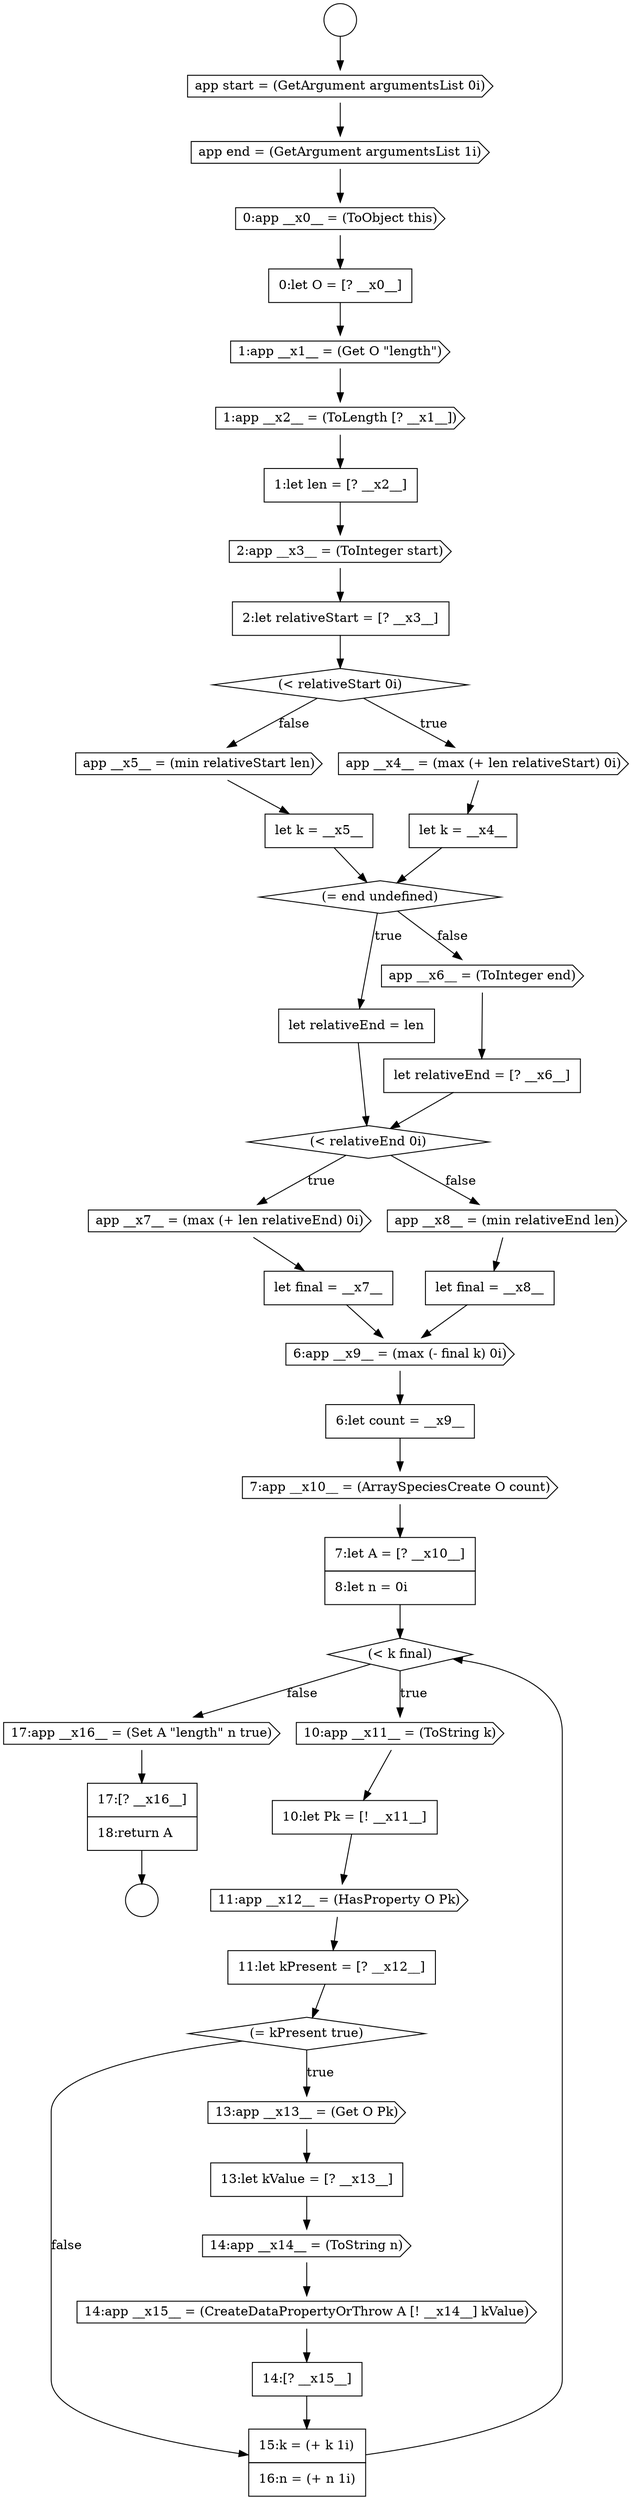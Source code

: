 digraph {
  node13993 [shape=cds, label=<<font color="black">6:app __x9__ = (max (- final k) 0i)</font>> color="black" fillcolor="white" style=filled]
  node13982 [shape=cds, label=<<font color="black">app __x5__ = (min relativeStart len)</font>> color="black" fillcolor="white" style=filled]
  node14007 [shape=none, margin=0, label=<<font color="black">
    <table border="0" cellborder="1" cellspacing="0" cellpadding="10">
      <tr><td align="left">14:[? __x15__]</td></tr>
    </table>
  </font>> color="black" fillcolor="white" style=filled]
  node13987 [shape=none, margin=0, label=<<font color="black">
    <table border="0" cellborder="1" cellspacing="0" cellpadding="10">
      <tr><td align="left">let relativeEnd = [? __x6__]</td></tr>
    </table>
  </font>> color="black" fillcolor="white" style=filled]
  node14004 [shape=none, margin=0, label=<<font color="black">
    <table border="0" cellborder="1" cellspacing="0" cellpadding="10">
      <tr><td align="left">13:let kValue = [? __x13__]</td></tr>
    </table>
  </font>> color="black" fillcolor="white" style=filled]
  node13976 [shape=none, margin=0, label=<<font color="black">
    <table border="0" cellborder="1" cellspacing="0" cellpadding="10">
      <tr><td align="left">1:let len = [? __x2__]</td></tr>
    </table>
  </font>> color="black" fillcolor="white" style=filled]
  node13979 [shape=diamond, label=<<font color="black">(&lt; relativeStart 0i)</font>> color="black" fillcolor="white" style=filled]
  node13995 [shape=cds, label=<<font color="black">7:app __x10__ = (ArraySpeciesCreate O count)</font>> color="black" fillcolor="white" style=filled]
  node13980 [shape=cds, label=<<font color="black">app __x4__ = (max (+ len relativeStart) 0i)</font>> color="black" fillcolor="white" style=filled]
  node13985 [shape=none, margin=0, label=<<font color="black">
    <table border="0" cellborder="1" cellspacing="0" cellpadding="10">
      <tr><td align="left">let relativeEnd = len</td></tr>
    </table>
  </font>> color="black" fillcolor="white" style=filled]
  node13990 [shape=none, margin=0, label=<<font color="black">
    <table border="0" cellborder="1" cellspacing="0" cellpadding="10">
      <tr><td align="left">let final = __x7__</td></tr>
    </table>
  </font>> color="black" fillcolor="white" style=filled]
  node14001 [shape=none, margin=0, label=<<font color="black">
    <table border="0" cellborder="1" cellspacing="0" cellpadding="10">
      <tr><td align="left">11:let kPresent = [? __x12__]</td></tr>
    </table>
  </font>> color="black" fillcolor="white" style=filled]
  node13977 [shape=cds, label=<<font color="black">2:app __x3__ = (ToInteger start)</font>> color="black" fillcolor="white" style=filled]
  node14006 [shape=cds, label=<<font color="black">14:app __x15__ = (CreateDataPropertyOrThrow A [! __x14__] kValue)</font>> color="black" fillcolor="white" style=filled]
  node13975 [shape=cds, label=<<font color="black">1:app __x2__ = (ToLength [? __x1__])</font>> color="black" fillcolor="white" style=filled]
  node13970 [shape=cds, label=<<font color="black">app start = (GetArgument argumentsList 0i)</font>> color="black" fillcolor="white" style=filled]
  node13997 [shape=diamond, label=<<font color="black">(&lt; k final)</font>> color="black" fillcolor="white" style=filled]
  node14002 [shape=diamond, label=<<font color="black">(= kPresent true)</font>> color="black" fillcolor="white" style=filled]
  node13992 [shape=none, margin=0, label=<<font color="black">
    <table border="0" cellborder="1" cellspacing="0" cellpadding="10">
      <tr><td align="left">let final = __x8__</td></tr>
    </table>
  </font>> color="black" fillcolor="white" style=filled]
  node13971 [shape=cds, label=<<font color="black">app end = (GetArgument argumentsList 1i)</font>> color="black" fillcolor="white" style=filled]
  node14000 [shape=cds, label=<<font color="black">11:app __x12__ = (HasProperty O Pk)</font>> color="black" fillcolor="white" style=filled]
  node13981 [shape=none, margin=0, label=<<font color="black">
    <table border="0" cellborder="1" cellspacing="0" cellpadding="10">
      <tr><td align="left">let k = __x4__</td></tr>
    </table>
  </font>> color="black" fillcolor="white" style=filled]
  node13996 [shape=none, margin=0, label=<<font color="black">
    <table border="0" cellborder="1" cellspacing="0" cellpadding="10">
      <tr><td align="left">7:let A = [? __x10__]</td></tr>
      <tr><td align="left">8:let n = 0i</td></tr>
    </table>
  </font>> color="black" fillcolor="white" style=filled]
  node14008 [shape=none, margin=0, label=<<font color="black">
    <table border="0" cellborder="1" cellspacing="0" cellpadding="10">
      <tr><td align="left">15:k = (+ k 1i)</td></tr>
      <tr><td align="left">16:n = (+ n 1i)</td></tr>
    </table>
  </font>> color="black" fillcolor="white" style=filled]
  node13968 [shape=circle label=" " color="black" fillcolor="white" style=filled]
  node14003 [shape=cds, label=<<font color="black">13:app __x13__ = (Get O Pk)</font>> color="black" fillcolor="white" style=filled]
  node13989 [shape=cds, label=<<font color="black">app __x7__ = (max (+ len relativeEnd) 0i)</font>> color="black" fillcolor="white" style=filled]
  node13988 [shape=diamond, label=<<font color="black">(&lt; relativeEnd 0i)</font>> color="black" fillcolor="white" style=filled]
  node13973 [shape=none, margin=0, label=<<font color="black">
    <table border="0" cellborder="1" cellspacing="0" cellpadding="10">
      <tr><td align="left">0:let O = [? __x0__]</td></tr>
    </table>
  </font>> color="black" fillcolor="white" style=filled]
  node13972 [shape=cds, label=<<font color="black">0:app __x0__ = (ToObject this)</font>> color="black" fillcolor="white" style=filled]
  node13999 [shape=none, margin=0, label=<<font color="black">
    <table border="0" cellborder="1" cellspacing="0" cellpadding="10">
      <tr><td align="left">10:let Pk = [! __x11__]</td></tr>
    </table>
  </font>> color="black" fillcolor="white" style=filled]
  node14010 [shape=none, margin=0, label=<<font color="black">
    <table border="0" cellborder="1" cellspacing="0" cellpadding="10">
      <tr><td align="left">17:[? __x16__]</td></tr>
      <tr><td align="left">18:return A</td></tr>
    </table>
  </font>> color="black" fillcolor="white" style=filled]
  node13984 [shape=diamond, label=<<font color="black">(= end undefined)</font>> color="black" fillcolor="white" style=filled]
  node13978 [shape=none, margin=0, label=<<font color="black">
    <table border="0" cellborder="1" cellspacing="0" cellpadding="10">
      <tr><td align="left">2:let relativeStart = [? __x3__]</td></tr>
    </table>
  </font>> color="black" fillcolor="white" style=filled]
  node14005 [shape=cds, label=<<font color="black">14:app __x14__ = (ToString n)</font>> color="black" fillcolor="white" style=filled]
  node13983 [shape=none, margin=0, label=<<font color="black">
    <table border="0" cellborder="1" cellspacing="0" cellpadding="10">
      <tr><td align="left">let k = __x5__</td></tr>
    </table>
  </font>> color="black" fillcolor="white" style=filled]
  node13994 [shape=none, margin=0, label=<<font color="black">
    <table border="0" cellborder="1" cellspacing="0" cellpadding="10">
      <tr><td align="left">6:let count = __x9__</td></tr>
    </table>
  </font>> color="black" fillcolor="white" style=filled]
  node13974 [shape=cds, label=<<font color="black">1:app __x1__ = (Get O &quot;length&quot;)</font>> color="black" fillcolor="white" style=filled]
  node14009 [shape=cds, label=<<font color="black">17:app __x16__ = (Set A &quot;length&quot; n true)</font>> color="black" fillcolor="white" style=filled]
  node13969 [shape=circle label=" " color="black" fillcolor="white" style=filled]
  node13998 [shape=cds, label=<<font color="black">10:app __x11__ = (ToString k)</font>> color="black" fillcolor="white" style=filled]
  node13991 [shape=cds, label=<<font color="black">app __x8__ = (min relativeEnd len)</font>> color="black" fillcolor="white" style=filled]
  node13986 [shape=cds, label=<<font color="black">app __x6__ = (ToInteger end)</font>> color="black" fillcolor="white" style=filled]
  node13976 -> node13977 [ color="black"]
  node14004 -> node14005 [ color="black"]
  node13975 -> node13976 [ color="black"]
  node13968 -> node13970 [ color="black"]
  node13980 -> node13981 [ color="black"]
  node14006 -> node14007 [ color="black"]
  node13991 -> node13992 [ color="black"]
  node14001 -> node14002 [ color="black"]
  node13970 -> node13971 [ color="black"]
  node13974 -> node13975 [ color="black"]
  node13984 -> node13985 [label=<<font color="black">true</font>> color="black"]
  node13984 -> node13986 [label=<<font color="black">false</font>> color="black"]
  node14007 -> node14008 [ color="black"]
  node13993 -> node13994 [ color="black"]
  node13982 -> node13983 [ color="black"]
  node13996 -> node13997 [ color="black"]
  node14003 -> node14004 [ color="black"]
  node13990 -> node13993 [ color="black"]
  node13971 -> node13972 [ color="black"]
  node13973 -> node13974 [ color="black"]
  node14000 -> node14001 [ color="black"]
  node14002 -> node14003 [label=<<font color="black">true</font>> color="black"]
  node14002 -> node14008 [label=<<font color="black">false</font>> color="black"]
  node13972 -> node13973 [ color="black"]
  node14010 -> node13969 [ color="black"]
  node13987 -> node13988 [ color="black"]
  node13995 -> node13996 [ color="black"]
  node14008 -> node13997 [ color="black"]
  node13981 -> node13984 [ color="black"]
  node13979 -> node13980 [label=<<font color="black">true</font>> color="black"]
  node13979 -> node13982 [label=<<font color="black">false</font>> color="black"]
  node13983 -> node13984 [ color="black"]
  node13977 -> node13978 [ color="black"]
  node13978 -> node13979 [ color="black"]
  node13994 -> node13995 [ color="black"]
  node13985 -> node13988 [ color="black"]
  node14005 -> node14006 [ color="black"]
  node13999 -> node14000 [ color="black"]
  node13988 -> node13989 [label=<<font color="black">true</font>> color="black"]
  node13988 -> node13991 [label=<<font color="black">false</font>> color="black"]
  node13992 -> node13993 [ color="black"]
  node13998 -> node13999 [ color="black"]
  node13989 -> node13990 [ color="black"]
  node13997 -> node13998 [label=<<font color="black">true</font>> color="black"]
  node13997 -> node14009 [label=<<font color="black">false</font>> color="black"]
  node13986 -> node13987 [ color="black"]
  node14009 -> node14010 [ color="black"]
}
